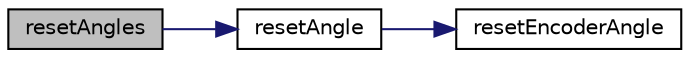 digraph "resetAngles"
{
 // INTERACTIVE_SVG=YES
 // LATEX_PDF_SIZE
  edge [fontname="Helvetica",fontsize="10",labelfontname="Helvetica",labelfontsize="10"];
  node [fontname="Helvetica",fontsize="10",shape=record];
  rankdir="LR";
  Node42 [label="resetAngles",height=0.2,width=0.4,color="black", fillcolor="grey75", style="filled", fontcolor="black",tooltip=" "];
  Node42 -> Node43 [color="midnightblue",fontsize="10",style="solid",fontname="Helvetica"];
  Node43 [label="resetAngle",height=0.2,width=0.4,color="black", fillcolor="white", style="filled",URL="$motor_8h.html#a8032ecaad8cd4f894a21239aa0fd3655",tooltip=" "];
  Node43 -> Node44 [color="midnightblue",fontsize="10",style="solid",fontname="Helvetica"];
  Node44 [label="resetEncoderAngle",height=0.2,width=0.4,color="black", fillcolor="white", style="filled",URL="$encoder_8h.html#a3fc84256dfb2593e3439a52964bf3fcb",tooltip=" "];
}
